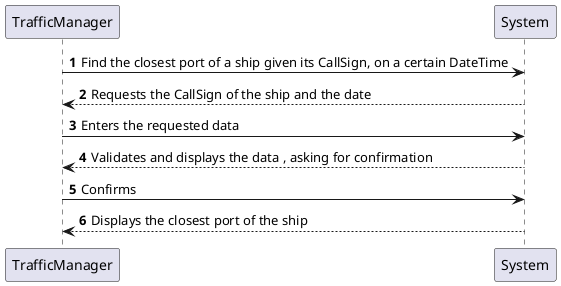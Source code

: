 @startuml
'https://plantuml.com/sequence-diagram

autonumber

TrafficManager -> System : Find the closest port of a ship given its CallSign, on a certain DateTime
System --> TrafficManager: Requests the CallSign of the ship and the date
TrafficManager -> System : Enters the requested data
System --> TrafficManager : Validates and displays the data , asking for confirmation
TrafficManager -> System : Confirms
System --> TrafficManager : Displays the closest port of the ship
@enduml